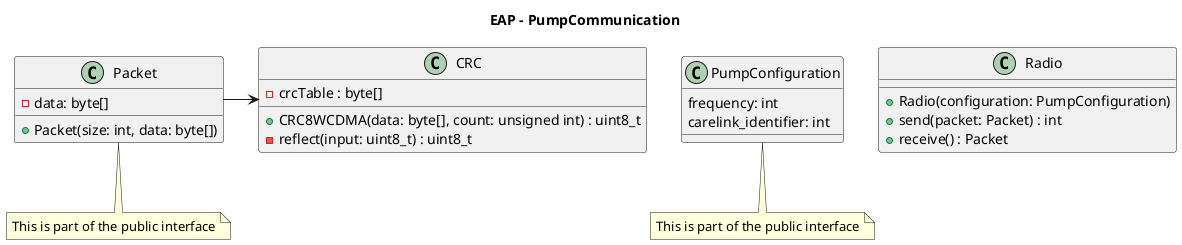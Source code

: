 @startuml

title EAP - PumpCommunication

class Packet {
    - data: byte[]
    + Packet(size: int, data: byte[])
}

class PumpConfiguration {
    frequency: int
    carelink_identifier: int
}

class Radio {
    + Radio(configuration: PumpConfiguration)
    + send(packet: Packet) : int
    + receive() : Packet
}

class CRC {
    + CRC8WCDMA(data: byte[], count: unsigned int) : uint8_t
    - reflect(input: uint8_t) : uint8_t
    - crcTable : byte[]
}

note bottom of PumpConfiguration
This is part of the public interface
end note

note bottom of Packet
This is part of the public interface
end note

Packet -> CRC

@enduml
